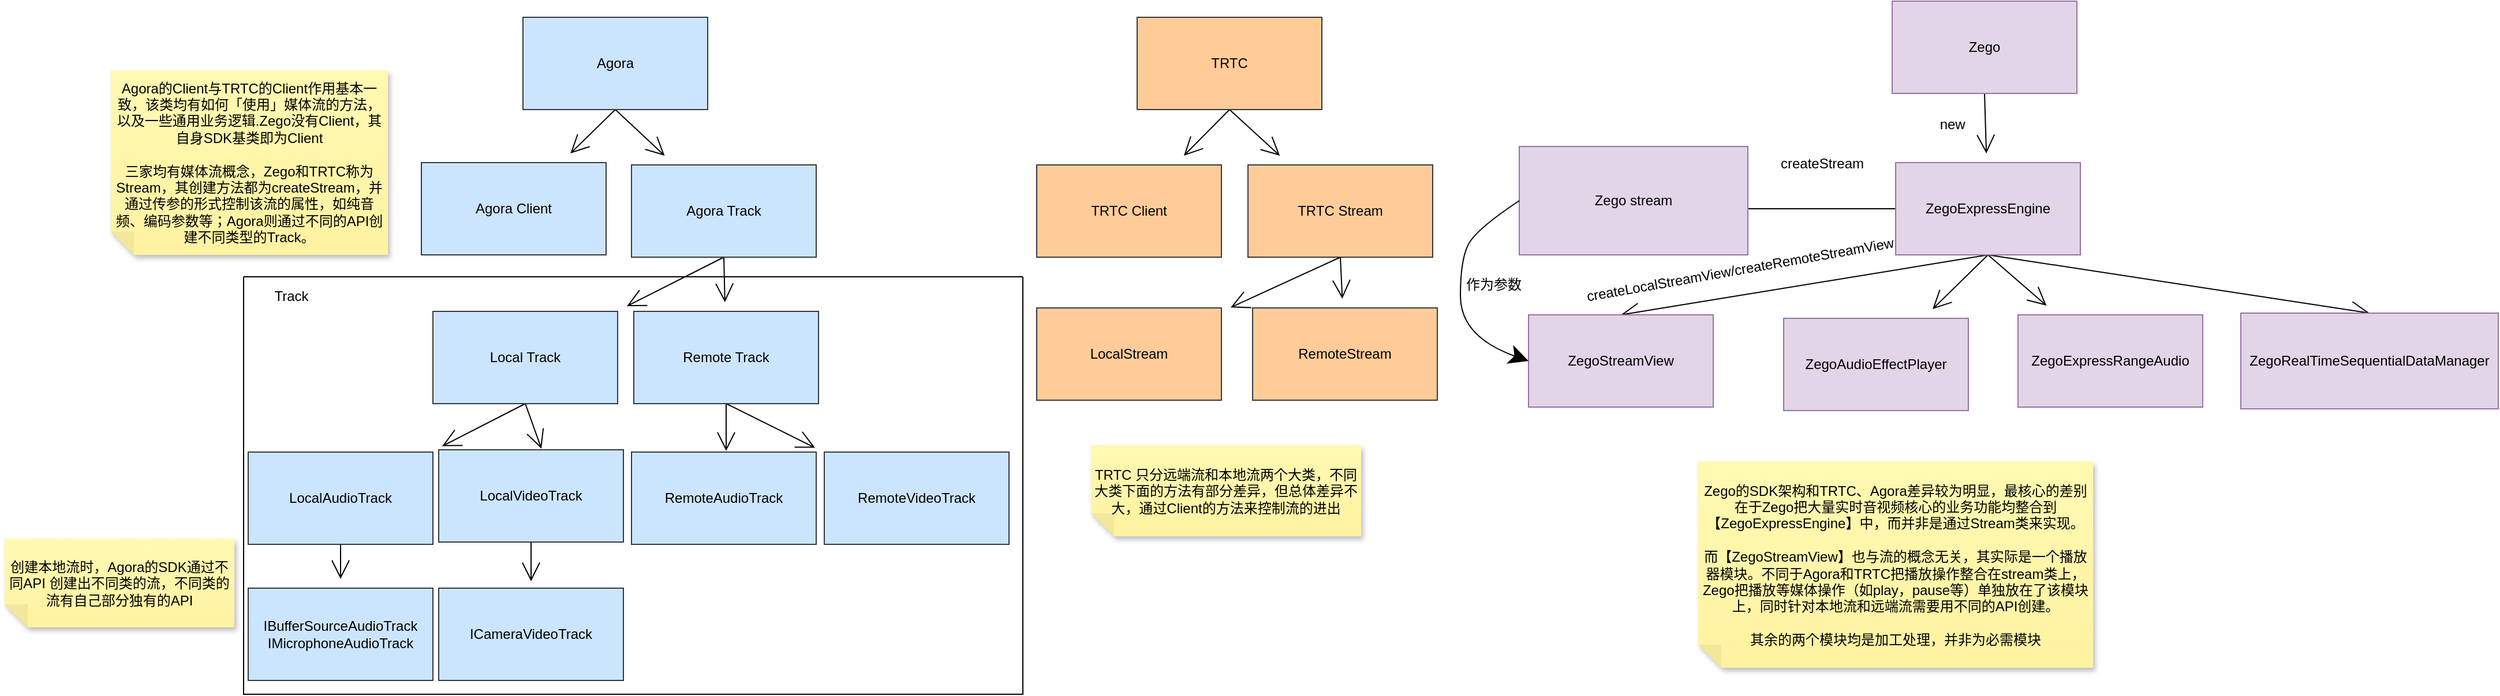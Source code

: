 <mxfile version="20.2.4" type="github">
  <diagram id="XerLuX8gjZ4Qrnr397_4" name="第 1 页">
    <mxGraphModel dx="3436" dy="1726" grid="0" gridSize="10" guides="1" tooltips="1" connect="1" arrows="1" fold="1" page="0" pageScale="1" pageWidth="827" pageHeight="1169" math="0" shadow="0">
      <root>
        <mxCell id="0" />
        <mxCell id="1" parent="0" />
        <mxCell id="Btgb__d3ryDDSwUvl4Ch-6" style="edgeStyle=none;curved=1;rounded=0;orthogonalLoop=1;jettySize=auto;html=1;exitX=0.5;exitY=1;exitDx=0;exitDy=0;endArrow=open;startSize=14;endSize=14;sourcePerimeterSpacing=8;targetPerimeterSpacing=8;" edge="1" parent="1" source="Btgb__d3ryDDSwUvl4Ch-2" target="Btgb__d3ryDDSwUvl4Ch-5">
          <mxGeometry relative="1" as="geometry" />
        </mxCell>
        <mxCell id="Btgb__d3ryDDSwUvl4Ch-8" style="edgeStyle=none;curved=1;rounded=0;orthogonalLoop=1;jettySize=auto;html=1;exitX=0.5;exitY=1;exitDx=0;exitDy=0;endArrow=open;startSize=14;endSize=14;sourcePerimeterSpacing=8;targetPerimeterSpacing=8;" edge="1" parent="1" source="Btgb__d3ryDDSwUvl4Ch-2" target="Btgb__d3ryDDSwUvl4Ch-7">
          <mxGeometry relative="1" as="geometry" />
        </mxCell>
        <mxCell id="Btgb__d3ryDDSwUvl4Ch-2" value="Agora" style="rounded=0;whiteSpace=wrap;html=1;hachureGap=4;fillColor=#cce5ff;strokeColor=#36393d;" vertex="1" parent="1">
          <mxGeometry x="-799" y="-567" width="160" height="80" as="geometry" />
        </mxCell>
        <mxCell id="Btgb__d3ryDDSwUvl4Ch-10" style="edgeStyle=none;curved=1;rounded=0;orthogonalLoop=1;jettySize=auto;html=1;exitX=0.5;exitY=1;exitDx=0;exitDy=0;endArrow=open;startSize=14;endSize=14;sourcePerimeterSpacing=8;targetPerimeterSpacing=8;" edge="1" parent="1" source="Btgb__d3ryDDSwUvl4Ch-3" target="Btgb__d3ryDDSwUvl4Ch-9">
          <mxGeometry relative="1" as="geometry" />
        </mxCell>
        <mxCell id="Btgb__d3ryDDSwUvl4Ch-12" style="edgeStyle=none;curved=1;rounded=0;orthogonalLoop=1;jettySize=auto;html=1;exitX=0.5;exitY=1;exitDx=0;exitDy=0;endArrow=open;startSize=14;endSize=14;sourcePerimeterSpacing=8;targetPerimeterSpacing=8;" edge="1" parent="1" source="Btgb__d3ryDDSwUvl4Ch-3" target="Btgb__d3ryDDSwUvl4Ch-11">
          <mxGeometry relative="1" as="geometry" />
        </mxCell>
        <mxCell id="Btgb__d3ryDDSwUvl4Ch-3" value="TRTC" style="rounded=0;whiteSpace=wrap;html=1;hachureGap=4;fillColor=#ffcc99;strokeColor=#36393d;" vertex="1" parent="1">
          <mxGeometry x="-267" y="-567" width="160" height="80" as="geometry" />
        </mxCell>
        <mxCell id="Btgb__d3ryDDSwUvl4Ch-14" style="edgeStyle=none;curved=1;rounded=0;orthogonalLoop=1;jettySize=auto;html=1;exitX=0.5;exitY=1;exitDx=0;exitDy=0;endArrow=open;startSize=14;endSize=14;sourcePerimeterSpacing=8;targetPerimeterSpacing=8;" edge="1" parent="1" source="Btgb__d3ryDDSwUvl4Ch-4" target="Btgb__d3ryDDSwUvl4Ch-13">
          <mxGeometry relative="1" as="geometry" />
        </mxCell>
        <mxCell id="Btgb__d3ryDDSwUvl4Ch-48" style="edgeStyle=none;curved=1;rounded=0;orthogonalLoop=1;jettySize=auto;html=1;exitX=0.5;exitY=1;exitDx=0;exitDy=0;endArrow=open;startSize=14;endSize=14;sourcePerimeterSpacing=8;targetPerimeterSpacing=8;" edge="1" parent="1" source="Btgb__d3ryDDSwUvl4Ch-13" target="Btgb__d3ryDDSwUvl4Ch-47">
          <mxGeometry relative="1" as="geometry" />
        </mxCell>
        <mxCell id="Btgb__d3ryDDSwUvl4Ch-50" style="edgeStyle=none;curved=1;rounded=0;orthogonalLoop=1;jettySize=auto;html=1;exitX=0.5;exitY=1;exitDx=0;exitDy=0;endArrow=open;startSize=14;endSize=14;sourcePerimeterSpacing=8;targetPerimeterSpacing=8;" edge="1" parent="1" source="Btgb__d3ryDDSwUvl4Ch-13" target="Btgb__d3ryDDSwUvl4Ch-49">
          <mxGeometry relative="1" as="geometry" />
        </mxCell>
        <mxCell id="Btgb__d3ryDDSwUvl4Ch-52" style="edgeStyle=none;curved=1;rounded=0;orthogonalLoop=1;jettySize=auto;html=1;exitX=0.5;exitY=1;exitDx=0;exitDy=0;endArrow=open;startSize=14;endSize=14;sourcePerimeterSpacing=8;targetPerimeterSpacing=8;entryX=0.5;entryY=0;entryDx=0;entryDy=0;" edge="1" parent="1" source="Btgb__d3ryDDSwUvl4Ch-13" target="Btgb__d3ryDDSwUvl4Ch-51">
          <mxGeometry relative="1" as="geometry" />
        </mxCell>
        <mxCell id="Btgb__d3ryDDSwUvl4Ch-4" value="Zego" style="rounded=0;whiteSpace=wrap;html=1;hachureGap=4;fillColor=#e1d5e7;strokeColor=#9673a6;" vertex="1" parent="1">
          <mxGeometry x="387" y="-581" width="160" height="80" as="geometry" />
        </mxCell>
        <mxCell id="Btgb__d3ryDDSwUvl4Ch-5" value="Agora Client" style="rounded=0;whiteSpace=wrap;html=1;hachureGap=4;fillColor=#cce5ff;strokeColor=#36393d;" vertex="1" parent="1">
          <mxGeometry x="-887" y="-441" width="160" height="80" as="geometry" />
        </mxCell>
        <mxCell id="Btgb__d3ryDDSwUvl4Ch-19" style="edgeStyle=none;curved=1;rounded=0;orthogonalLoop=1;jettySize=auto;html=1;exitX=0.5;exitY=1;exitDx=0;exitDy=0;endArrow=open;startSize=14;endSize=14;sourcePerimeterSpacing=8;targetPerimeterSpacing=8;" edge="1" parent="1" source="Btgb__d3ryDDSwUvl4Ch-7" target="Btgb__d3ryDDSwUvl4Ch-18">
          <mxGeometry relative="1" as="geometry" />
        </mxCell>
        <mxCell id="Btgb__d3ryDDSwUvl4Ch-21" style="edgeStyle=none;curved=1;rounded=0;orthogonalLoop=1;jettySize=auto;html=1;exitX=0.5;exitY=1;exitDx=0;exitDy=0;endArrow=open;startSize=14;endSize=14;sourcePerimeterSpacing=8;targetPerimeterSpacing=8;" edge="1" parent="1" source="Btgb__d3ryDDSwUvl4Ch-7" target="Btgb__d3ryDDSwUvl4Ch-20">
          <mxGeometry relative="1" as="geometry" />
        </mxCell>
        <mxCell id="Btgb__d3ryDDSwUvl4Ch-7" value="Agora Track" style="rounded=0;whiteSpace=wrap;html=1;hachureGap=4;fillColor=#cce5ff;strokeColor=#36393d;" vertex="1" parent="1">
          <mxGeometry x="-705" y="-439" width="160" height="80" as="geometry" />
        </mxCell>
        <mxCell id="Btgb__d3ryDDSwUvl4Ch-9" value="TRTC Client" style="rounded=0;whiteSpace=wrap;html=1;hachureGap=4;fillColor=#ffcc99;strokeColor=#36393d;" vertex="1" parent="1">
          <mxGeometry x="-354" y="-439" width="160" height="80" as="geometry" />
        </mxCell>
        <mxCell id="Btgb__d3ryDDSwUvl4Ch-42" style="edgeStyle=none;curved=1;rounded=0;orthogonalLoop=1;jettySize=auto;html=1;exitX=0.5;exitY=1;exitDx=0;exitDy=0;endArrow=open;startSize=14;endSize=14;sourcePerimeterSpacing=8;targetPerimeterSpacing=8;" edge="1" parent="1" source="Btgb__d3ryDDSwUvl4Ch-11" target="Btgb__d3ryDDSwUvl4Ch-41">
          <mxGeometry relative="1" as="geometry" />
        </mxCell>
        <mxCell id="Btgb__d3ryDDSwUvl4Ch-44" style="edgeStyle=none;curved=1;rounded=0;orthogonalLoop=1;jettySize=auto;html=1;exitX=0.5;exitY=1;exitDx=0;exitDy=0;endArrow=open;startSize=14;endSize=14;sourcePerimeterSpacing=8;targetPerimeterSpacing=8;" edge="1" parent="1" source="Btgb__d3ryDDSwUvl4Ch-11" target="Btgb__d3ryDDSwUvl4Ch-43">
          <mxGeometry relative="1" as="geometry" />
        </mxCell>
        <mxCell id="Btgb__d3ryDDSwUvl4Ch-11" value="TRTC Stream" style="rounded=0;whiteSpace=wrap;html=1;hachureGap=4;fillColor=#ffcc99;strokeColor=#36393d;" vertex="1" parent="1">
          <mxGeometry x="-171" y="-439" width="160" height="80" as="geometry" />
        </mxCell>
        <mxCell id="Btgb__d3ryDDSwUvl4Ch-66" style="edgeStyle=none;curved=1;rounded=0;orthogonalLoop=1;jettySize=auto;html=1;exitX=0.5;exitY=1;exitDx=0;exitDy=0;endArrow=open;startSize=14;endSize=14;sourcePerimeterSpacing=8;targetPerimeterSpacing=8;entryX=0.5;entryY=0;entryDx=0;entryDy=0;" edge="1" parent="1" source="Btgb__d3ryDDSwUvl4Ch-13" target="Btgb__d3ryDDSwUvl4Ch-65">
          <mxGeometry relative="1" as="geometry" />
        </mxCell>
        <mxCell id="Btgb__d3ryDDSwUvl4Ch-70" style="edgeStyle=none;curved=1;rounded=0;orthogonalLoop=1;jettySize=auto;html=1;exitX=0;exitY=0.5;exitDx=0;exitDy=0;endArrow=open;startSize=14;endSize=14;sourcePerimeterSpacing=8;targetPerimeterSpacing=8;" edge="1" parent="1" source="Btgb__d3ryDDSwUvl4Ch-13">
          <mxGeometry relative="1" as="geometry">
            <mxPoint x="236" y="-401" as="targetPoint" />
          </mxGeometry>
        </mxCell>
        <mxCell id="Btgb__d3ryDDSwUvl4Ch-13" value="ZegoExpressEngine" style="rounded=0;whiteSpace=wrap;html=1;hachureGap=4;fillColor=#e1d5e7;strokeColor=#9673a6;" vertex="1" parent="1">
          <mxGeometry x="390" y="-441" width="160" height="80" as="geometry" />
        </mxCell>
        <mxCell id="Btgb__d3ryDDSwUvl4Ch-17" value="Agora的Client与TRTC的Client作用基本一致，该类均有如何「使用」媒体流的方法，以及一些通用业务逻辑.Zego没有Client，其自身SDK基类即为Client&lt;br&gt;&lt;br&gt;三家均有媒体流概念，Zego和TRTC称为Stream，其创建方法都为createStream，并通过传参的形式控制该流的属性，如纯音频、编码参数等；Agora则通过不同的API创建不同类型的Track。" style="shape=note;whiteSpace=wrap;html=1;backgroundOutline=1;fontColor=#000000;darkOpacity=0.05;fillColor=#FFF9B2;strokeColor=none;fillStyle=solid;direction=west;gradientDirection=north;gradientColor=#FFF2A1;shadow=1;size=20;pointerEvents=1;hachureGap=4;" vertex="1" parent="1">
          <mxGeometry x="-1156" y="-521" width="240" height="160" as="geometry" />
        </mxCell>
        <mxCell id="Btgb__d3ryDDSwUvl4Ch-23" style="edgeStyle=none;curved=1;rounded=0;orthogonalLoop=1;jettySize=auto;html=1;exitX=0.5;exitY=1;exitDx=0;exitDy=0;endArrow=open;startSize=14;endSize=14;sourcePerimeterSpacing=8;targetPerimeterSpacing=8;" edge="1" parent="1" source="Btgb__d3ryDDSwUvl4Ch-18" target="Btgb__d3ryDDSwUvl4Ch-22">
          <mxGeometry relative="1" as="geometry" />
        </mxCell>
        <mxCell id="Btgb__d3ryDDSwUvl4Ch-25" style="edgeStyle=none;curved=1;rounded=0;orthogonalLoop=1;jettySize=auto;html=1;exitX=0.5;exitY=1;exitDx=0;exitDy=0;endArrow=open;startSize=14;endSize=14;sourcePerimeterSpacing=8;targetPerimeterSpacing=8;" edge="1" parent="1" source="Btgb__d3ryDDSwUvl4Ch-18">
          <mxGeometry relative="1" as="geometry">
            <mxPoint x="-783" y="-193" as="targetPoint" />
          </mxGeometry>
        </mxCell>
        <mxCell id="Btgb__d3ryDDSwUvl4Ch-18" value="Local Track" style="rounded=0;whiteSpace=wrap;html=1;hachureGap=4;fillColor=#cce5ff;strokeColor=#36393d;" vertex="1" parent="1">
          <mxGeometry x="-877" y="-312" width="160" height="80" as="geometry" />
        </mxCell>
        <mxCell id="Btgb__d3ryDDSwUvl4Ch-27" style="edgeStyle=none;curved=1;rounded=0;orthogonalLoop=1;jettySize=auto;html=1;exitX=0.5;exitY=1;exitDx=0;exitDy=0;endArrow=open;startSize=14;endSize=14;sourcePerimeterSpacing=8;targetPerimeterSpacing=8;" edge="1" parent="1" source="Btgb__d3ryDDSwUvl4Ch-20" target="Btgb__d3ryDDSwUvl4Ch-26">
          <mxGeometry relative="1" as="geometry" />
        </mxCell>
        <mxCell id="Btgb__d3ryDDSwUvl4Ch-29" style="edgeStyle=none;curved=1;rounded=0;orthogonalLoop=1;jettySize=auto;html=1;exitX=0.5;exitY=1;exitDx=0;exitDy=0;endArrow=open;startSize=14;endSize=14;sourcePerimeterSpacing=8;targetPerimeterSpacing=8;" edge="1" parent="1" source="Btgb__d3ryDDSwUvl4Ch-20">
          <mxGeometry relative="1" as="geometry">
            <mxPoint x="-623" y="-191" as="targetPoint" />
          </mxGeometry>
        </mxCell>
        <mxCell id="Btgb__d3ryDDSwUvl4Ch-20" value="Remote Track" style="rounded=0;whiteSpace=wrap;html=1;hachureGap=4;fillColor=#cce5ff;strokeColor=#36393d;" vertex="1" parent="1">
          <mxGeometry x="-703" y="-312" width="160" height="80" as="geometry" />
        </mxCell>
        <mxCell id="Btgb__d3ryDDSwUvl4Ch-31" style="edgeStyle=none;curved=1;rounded=0;orthogonalLoop=1;jettySize=auto;html=1;exitX=0.5;exitY=1;exitDx=0;exitDy=0;endArrow=open;startSize=14;endSize=14;sourcePerimeterSpacing=8;targetPerimeterSpacing=8;" edge="1" parent="1" source="Btgb__d3ryDDSwUvl4Ch-22" target="Btgb__d3ryDDSwUvl4Ch-30">
          <mxGeometry relative="1" as="geometry" />
        </mxCell>
        <mxCell id="Btgb__d3ryDDSwUvl4Ch-22" value="LocalAudioTrack" style="rounded=0;whiteSpace=wrap;html=1;hachureGap=4;fillColor=#cce5ff;strokeColor=#36393d;" vertex="1" parent="1">
          <mxGeometry x="-1037" y="-190" width="160" height="80" as="geometry" />
        </mxCell>
        <mxCell id="Btgb__d3ryDDSwUvl4Ch-33" style="edgeStyle=none;curved=1;rounded=0;orthogonalLoop=1;jettySize=auto;html=1;exitX=0.5;exitY=1;exitDx=0;exitDy=0;endArrow=open;startSize=14;endSize=14;sourcePerimeterSpacing=8;targetPerimeterSpacing=8;" edge="1" parent="1" source="Btgb__d3ryDDSwUvl4Ch-24">
          <mxGeometry relative="1" as="geometry">
            <mxPoint x="-792" y="-78" as="targetPoint" />
          </mxGeometry>
        </mxCell>
        <mxCell id="Btgb__d3ryDDSwUvl4Ch-26" value="RemoteVideoTrack" style="rounded=0;whiteSpace=wrap;html=1;hachureGap=4;fillColor=#cce5ff;strokeColor=#36393d;" vertex="1" parent="1">
          <mxGeometry x="-538" y="-190" width="160" height="80" as="geometry" />
        </mxCell>
        <mxCell id="Btgb__d3ryDDSwUvl4Ch-28" value="RemoteAudioTrack" style="rounded=0;whiteSpace=wrap;html=1;hachureGap=4;fillColor=#cce5ff;strokeColor=#36393d;" vertex="1" parent="1">
          <mxGeometry x="-705" y="-190" width="160" height="80" as="geometry" />
        </mxCell>
        <mxCell id="Btgb__d3ryDDSwUvl4Ch-30" value="IBufferSourceAudioTrack&lt;br&gt;IMicrophoneAudioTrack" style="rounded=0;whiteSpace=wrap;html=1;hachureGap=4;fillColor=#cce5ff;strokeColor=#36393d;" vertex="1" parent="1">
          <mxGeometry x="-1037" y="-72" width="160" height="80" as="geometry" />
        </mxCell>
        <mxCell id="Btgb__d3ryDDSwUvl4Ch-32" value="ICameraVideoTrack" style="rounded=0;whiteSpace=wrap;html=1;hachureGap=4;fillColor=#cce5ff;strokeColor=#36393d;" vertex="1" parent="1">
          <mxGeometry x="-872" y="-72" width="160" height="80" as="geometry" />
        </mxCell>
        <mxCell id="Btgb__d3ryDDSwUvl4Ch-34" value="创建本地流时，Agora的SDK通过不同API 创建出不同类的流，不同类的流有自己部分独有的API" style="shape=note;whiteSpace=wrap;html=1;backgroundOutline=1;fontColor=#000000;darkOpacity=0.05;fillColor=#FFF9B2;strokeColor=none;fillStyle=solid;direction=west;gradientDirection=north;gradientColor=#FFF2A1;shadow=1;size=20;pointerEvents=1;hachureGap=4;" vertex="1" parent="1">
          <mxGeometry x="-1248" y="-115" width="199" height="77" as="geometry" />
        </mxCell>
        <mxCell id="Btgb__d3ryDDSwUvl4Ch-39" value="" style="swimlane;startSize=0;hachureGap=4;" vertex="1" parent="1">
          <mxGeometry x="-1041" y="-342" width="675" height="362" as="geometry" />
        </mxCell>
        <mxCell id="Btgb__d3ryDDSwUvl4Ch-40" value="Track" style="text;html=1;align=center;verticalAlign=middle;resizable=0;points=[];autosize=1;strokeColor=none;fillColor=none;hachureGap=4;" vertex="1" parent="Btgb__d3ryDDSwUvl4Ch-39">
          <mxGeometry x="17" y="4" width="48" height="26" as="geometry" />
        </mxCell>
        <mxCell id="Btgb__d3ryDDSwUvl4Ch-24" value="LocalVideoTrack" style="rounded=0;whiteSpace=wrap;html=1;hachureGap=4;fillColor=#cce5ff;strokeColor=#36393d;" vertex="1" parent="Btgb__d3ryDDSwUvl4Ch-39">
          <mxGeometry x="169" y="150" width="160" height="80" as="geometry" />
        </mxCell>
        <mxCell id="Btgb__d3ryDDSwUvl4Ch-41" value="LocalStream" style="rounded=0;whiteSpace=wrap;html=1;hachureGap=4;fillColor=#ffcc99;strokeColor=#36393d;" vertex="1" parent="1">
          <mxGeometry x="-354" y="-315" width="160" height="80" as="geometry" />
        </mxCell>
        <mxCell id="Btgb__d3ryDDSwUvl4Ch-43" value="RemoteStream" style="rounded=0;whiteSpace=wrap;html=1;hachureGap=4;fillColor=#ffcc99;strokeColor=#36393d;" vertex="1" parent="1">
          <mxGeometry x="-167" y="-315" width="160" height="80" as="geometry" />
        </mxCell>
        <mxCell id="Btgb__d3ryDDSwUvl4Ch-45" value="TRTC 只分远端流和本地流两个大类，不同大类下面的方法有部分差异，但总体差异不大，通过Client的方法来控制流的进出" style="shape=note;whiteSpace=wrap;html=1;backgroundOutline=1;fontColor=#000000;darkOpacity=0.05;fillColor=#FFF9B2;strokeColor=none;fillStyle=solid;direction=west;gradientDirection=north;gradientColor=#FFF2A1;shadow=1;size=20;pointerEvents=1;hachureGap=4;" vertex="1" parent="1">
          <mxGeometry x="-307" y="-196" width="234" height="79" as="geometry" />
        </mxCell>
        <mxCell id="Btgb__d3ryDDSwUvl4Ch-47" value="ZegoAudioEffectPlayer" style="rounded=0;whiteSpace=wrap;html=1;hachureGap=4;fillColor=#e1d5e7;strokeColor=#9673a6;" vertex="1" parent="1">
          <mxGeometry x="293" y="-306" width="160" height="80" as="geometry" />
        </mxCell>
        <mxCell id="Btgb__d3ryDDSwUvl4Ch-49" value="ZegoExpressRangeAudio" style="rounded=0;whiteSpace=wrap;html=1;hachureGap=4;fillColor=#e1d5e7;strokeColor=#9673a6;" vertex="1" parent="1">
          <mxGeometry x="496" y="-309" width="160" height="80" as="geometry" />
        </mxCell>
        <mxCell id="Btgb__d3ryDDSwUvl4Ch-51" value="ZegoStreamView" style="rounded=0;whiteSpace=wrap;html=1;hachureGap=4;fillColor=#e1d5e7;strokeColor=#9673a6;" vertex="1" parent="1">
          <mxGeometry x="72" y="-309" width="160" height="80" as="geometry" />
        </mxCell>
        <mxCell id="Btgb__d3ryDDSwUvl4Ch-53" value="Zego的SDK架构和TRTC、Agora差异较为明显，最核心的差别在于Zego把大量实时音视频核心的业务功能均整合到【ZegoExpressEngine】中，而并非是通过Stream类来实现。&lt;br&gt;&lt;br&gt;而【ZegoStreamView】也与流的概念无关，其实际是一个播放器模块。不同于Agora和TRTC把播放操作整合在stream类上，Zego把播放等媒体操作（如play，pause等）单独放在了该模块上，同时针对本地流和远端流需要用不同的API创建。&lt;br&gt;&lt;br&gt;其余的两个模块均是加工处理，并非为必需模块" style="shape=note;whiteSpace=wrap;html=1;backgroundOutline=1;fontColor=#000000;darkOpacity=0.05;fillColor=#FFF9B2;strokeColor=none;fillStyle=solid;direction=west;gradientDirection=north;gradientColor=#FFF2A1;shadow=1;size=20;pointerEvents=1;hachureGap=4;" vertex="1" parent="1">
          <mxGeometry x="219" y="-182" width="342" height="179" as="geometry" />
        </mxCell>
        <mxCell id="Btgb__d3ryDDSwUvl4Ch-62" value="new&amp;nbsp;" style="text;strokeColor=none;fillColor=none;html=1;align=center;verticalAlign=middle;whiteSpace=wrap;rounded=0;hachureGap=4;" vertex="1" parent="1">
          <mxGeometry x="411" y="-489" width="60" height="30" as="geometry" />
        </mxCell>
        <mxCell id="Btgb__d3ryDDSwUvl4Ch-65" value="ZegoRealTimeSequentialDataManager" style="rounded=0;whiteSpace=wrap;html=1;hachureGap=4;fillColor=#e1d5e7;strokeColor=#9673a6;" vertex="1" parent="1">
          <mxGeometry x="689" y="-310.5" width="223" height="83" as="geometry" />
        </mxCell>
        <mxCell id="Btgb__d3ryDDSwUvl4Ch-69" value="Zego stream" style="rounded=0;whiteSpace=wrap;html=1;hachureGap=4;fillColor=#e1d5e7;strokeColor=#9673a6;" vertex="1" parent="1">
          <mxGeometry x="64" y="-455" width="198" height="94" as="geometry" />
        </mxCell>
        <mxCell id="Btgb__d3ryDDSwUvl4Ch-72" value="createStream" style="text;html=1;align=center;verticalAlign=middle;resizable=0;points=[];autosize=1;strokeColor=none;fillColor=none;hachureGap=4;" vertex="1" parent="1">
          <mxGeometry x="281" y="-453" width="90" height="26" as="geometry" />
        </mxCell>
        <mxCell id="Btgb__d3ryDDSwUvl4Ch-74" value="createLocalStreamView/createRemoteStreamView" style="text;html=1;align=center;verticalAlign=middle;resizable=0;points=[];autosize=1;strokeColor=none;fillColor=none;hachureGap=4;rotation=-10;" vertex="1" parent="1">
          <mxGeometry x="111" y="-361" width="288" height="26" as="geometry" />
        </mxCell>
        <mxCell id="Btgb__d3ryDDSwUvl4Ch-83" value="" style="curved=1;endArrow=none;html=1;rounded=0;startSize=14;endSize=14;sourcePerimeterSpacing=8;targetPerimeterSpacing=8;exitX=0;exitY=0.5;exitDx=0;exitDy=0;entryX=0;entryY=0.5;entryDx=0;entryDy=0;endFill=0;startArrow=classic;startFill=1;" edge="1" parent="1" source="Btgb__d3ryDDSwUvl4Ch-51" target="Btgb__d3ryDDSwUvl4Ch-69">
          <mxGeometry width="50" height="50" relative="1" as="geometry">
            <mxPoint y="-249" as="sourcePoint" />
            <mxPoint x="50" y="-299" as="targetPoint" />
            <Array as="points">
              <mxPoint x="13" y="-290" />
              <mxPoint x="13" y="-361" />
              <mxPoint x="31" y="-386" />
            </Array>
          </mxGeometry>
        </mxCell>
        <mxCell id="Btgb__d3ryDDSwUvl4Ch-85" value="作为参数" style="text;html=1;strokeColor=none;fillColor=none;align=center;verticalAlign=middle;whiteSpace=wrap;rounded=0;hachureGap=4;" vertex="1" parent="1">
          <mxGeometry x="12" y="-350" width="60" height="30" as="geometry" />
        </mxCell>
      </root>
    </mxGraphModel>
  </diagram>
</mxfile>
